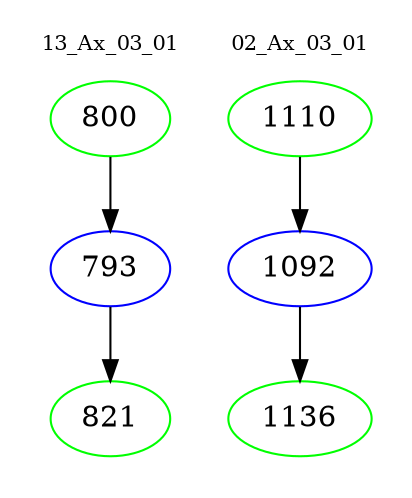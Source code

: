 digraph{
subgraph cluster_0 {
color = white
label = "13_Ax_03_01";
fontsize=10;
T0_800 [label="800", color="green"]
T0_800 -> T0_793 [color="black"]
T0_793 [label="793", color="blue"]
T0_793 -> T0_821 [color="black"]
T0_821 [label="821", color="green"]
}
subgraph cluster_1 {
color = white
label = "02_Ax_03_01";
fontsize=10;
T1_1110 [label="1110", color="green"]
T1_1110 -> T1_1092 [color="black"]
T1_1092 [label="1092", color="blue"]
T1_1092 -> T1_1136 [color="black"]
T1_1136 [label="1136", color="green"]
}
}
